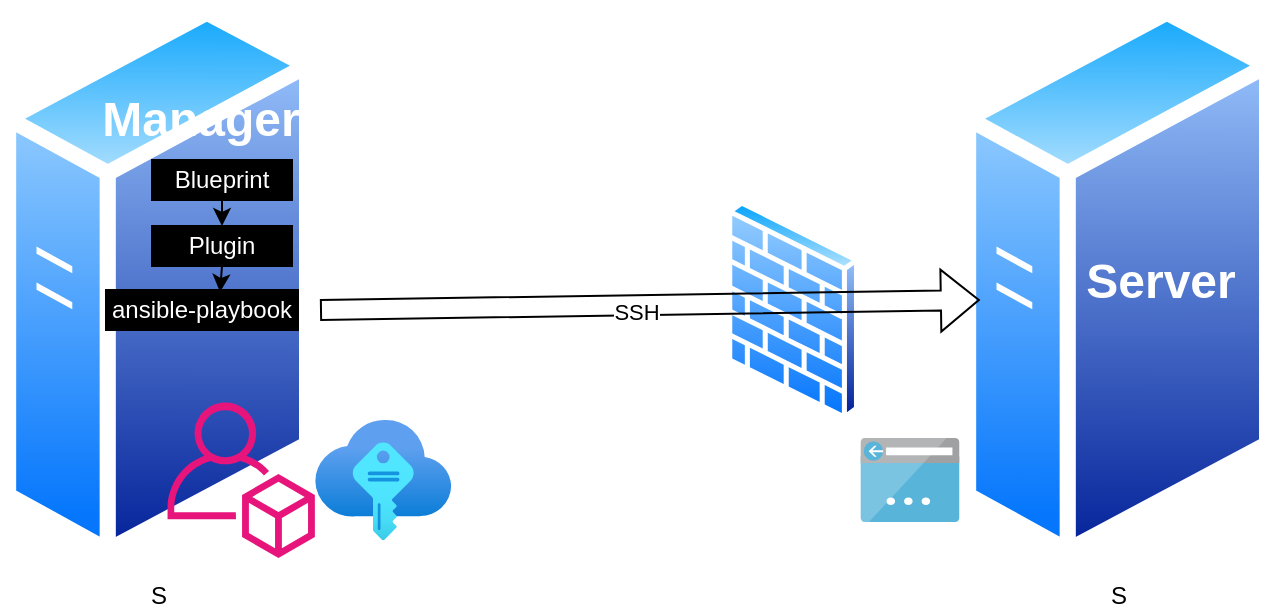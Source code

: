 <mxfile version="24.0.6" type="github">
  <diagram name="Page-1" id="uQDkDCe577WtaqUsajSK">
    <mxGraphModel dx="1339" dy="751" grid="1" gridSize="10" guides="1" tooltips="1" connect="1" arrows="1" fold="1" page="1" pageScale="1" pageWidth="850" pageHeight="1100" math="0" shadow="0">
      <root>
        <mxCell id="0" />
        <mxCell id="1" parent="0" />
        <mxCell id="AYan89_76uHAUzpFNymP-6" value="" style="image;aspect=fixed;perimeter=ellipsePerimeter;html=1;align=center;shadow=0;dashed=0;spacingTop=3;image=img/lib/active_directory/firewall.svg;" vertex="1" parent="1">
          <mxGeometry x="442.9" y="250" width="67.1" height="110" as="geometry" />
        </mxCell>
        <mxCell id="AYan89_76uHAUzpFNymP-10" value="S" style="image;aspect=fixed;perimeter=ellipsePerimeter;html=1;align=center;shadow=0;dashed=0;spacingTop=3;image=img/lib/active_directory/generic_server.svg;" vertex="1" parent="1">
          <mxGeometry x="560" y="150" width="157.6" height="281.43" as="geometry" />
        </mxCell>
        <mxCell id="AYan89_76uHAUzpFNymP-11" value="S" style="image;aspect=fixed;perimeter=ellipsePerimeter;html=1;align=center;shadow=0;dashed=0;spacingTop=3;image=img/lib/active_directory/generic_server.svg;" vertex="1" parent="1">
          <mxGeometry x="80" y="150" width="157.6" height="281.43" as="geometry" />
        </mxCell>
        <mxCell id="AYan89_76uHAUzpFNymP-12" value="" style="image;aspect=fixed;html=1;points=[];align=center;fontSize=12;image=img/lib/azure2/other/SSH_Keys.svg;" vertex="1" parent="1">
          <mxGeometry x="237.6" y="360" width="68" height="60" as="geometry" />
        </mxCell>
        <mxCell id="AYan89_76uHAUzpFNymP-13" value="" style="shape=flexArrow;endArrow=classic;html=1;rounded=0;entryX=0.063;entryY=0.533;entryDx=0;entryDy=0;entryPerimeter=0;" edge="1" parent="1" target="AYan89_76uHAUzpFNymP-10">
          <mxGeometry width="50" height="50" relative="1" as="geometry">
            <mxPoint x="240" y="305" as="sourcePoint" />
            <mxPoint x="450" y="340" as="targetPoint" />
          </mxGeometry>
        </mxCell>
        <mxCell id="AYan89_76uHAUzpFNymP-14" value="SSH" style="edgeLabel;html=1;align=center;verticalAlign=middle;resizable=0;points=[];" vertex="1" connectable="0" parent="AYan89_76uHAUzpFNymP-13">
          <mxGeometry x="-0.045" y="-3" relative="1" as="geometry">
            <mxPoint as="offset" />
          </mxGeometry>
        </mxCell>
        <mxCell id="AYan89_76uHAUzpFNymP-19" value="" style="sketch=0;outlineConnect=0;fontColor=#232F3E;gradientColor=none;fillColor=#E7157B;strokeColor=none;dashed=0;verticalLabelPosition=bottom;verticalAlign=top;align=center;html=1;fontSize=12;fontStyle=0;aspect=fixed;pointerEvents=1;shape=mxgraph.aws4.organizations_account;" vertex="1" parent="1">
          <mxGeometry x="163.6" y="351" width="74" height="78" as="geometry" />
        </mxCell>
        <mxCell id="AYan89_76uHAUzpFNymP-20" value="" style="image;sketch=0;aspect=fixed;html=1;points=[];align=center;fontSize=12;image=img/lib/mscae/App_Service_IPAddress.svg;" vertex="1" parent="1">
          <mxGeometry x="510" y="369" width="50" height="42" as="geometry" />
        </mxCell>
        <mxCell id="AYan89_76uHAUzpFNymP-22" value="&lt;font color=&quot;#ffffff&quot;&gt;Manager&lt;/font&gt;" style="text;strokeColor=none;fillColor=none;html=1;fontSize=24;fontStyle=1;verticalAlign=middle;align=center;" vertex="1" parent="1">
          <mxGeometry x="130" y="190" width="100" height="40" as="geometry" />
        </mxCell>
        <mxCell id="AYan89_76uHAUzpFNymP-23" value="&lt;font color=&quot;#ffffff&quot;&gt;Server&lt;/font&gt;" style="text;strokeColor=none;fillColor=none;html=1;fontSize=24;fontStyle=1;verticalAlign=middle;align=center;" vertex="1" parent="1">
          <mxGeometry x="610" y="270.71" width="100" height="40" as="geometry" />
        </mxCell>
        <mxCell id="AYan89_76uHAUzpFNymP-25" value="&lt;font color=&quot;#ffffff&quot;&gt;Blueprint&lt;/font&gt;" style="rounded=0;whiteSpace=wrap;html=1;fillColor=#000000;" vertex="1" parent="1">
          <mxGeometry x="156" y="230" width="70" height="20" as="geometry" />
        </mxCell>
        <mxCell id="AYan89_76uHAUzpFNymP-26" value="&lt;font color=&quot;#ffffff&quot;&gt;Plugin&lt;/font&gt;" style="rounded=0;whiteSpace=wrap;html=1;fillColor=#000000;fillStyle=auto;" vertex="1" parent="1">
          <mxGeometry x="156" y="263" width="70" height="20" as="geometry" />
        </mxCell>
        <mxCell id="AYan89_76uHAUzpFNymP-27" value="" style="endArrow=classic;html=1;rounded=0;exitX=0.5;exitY=1;exitDx=0;exitDy=0;entryX=0.5;entryY=0;entryDx=0;entryDy=0;" edge="1" parent="1" source="AYan89_76uHAUzpFNymP-25" target="AYan89_76uHAUzpFNymP-26">
          <mxGeometry width="50" height="50" relative="1" as="geometry">
            <mxPoint x="400" y="390" as="sourcePoint" />
            <mxPoint x="450" y="340" as="targetPoint" />
          </mxGeometry>
        </mxCell>
        <mxCell id="AYan89_76uHAUzpFNymP-29" value="&lt;font color=&quot;#ffffff&quot;&gt;ansible-playbook&lt;/font&gt;" style="rounded=0;whiteSpace=wrap;html=1;fillColor=#000000;fillStyle=auto;" vertex="1" parent="1">
          <mxGeometry x="133" y="295" width="96" height="20" as="geometry" />
        </mxCell>
        <mxCell id="AYan89_76uHAUzpFNymP-30" value="" style="endArrow=classic;html=1;rounded=0;exitX=0.5;exitY=1;exitDx=0;exitDy=0;entryX=0.594;entryY=0.05;entryDx=0;entryDy=0;entryPerimeter=0;" edge="1" parent="1" source="AYan89_76uHAUzpFNymP-26" target="AYan89_76uHAUzpFNymP-29">
          <mxGeometry width="50" height="50" relative="1" as="geometry">
            <mxPoint x="400" y="390" as="sourcePoint" />
            <mxPoint x="450" y="340" as="targetPoint" />
          </mxGeometry>
        </mxCell>
      </root>
    </mxGraphModel>
  </diagram>
</mxfile>
